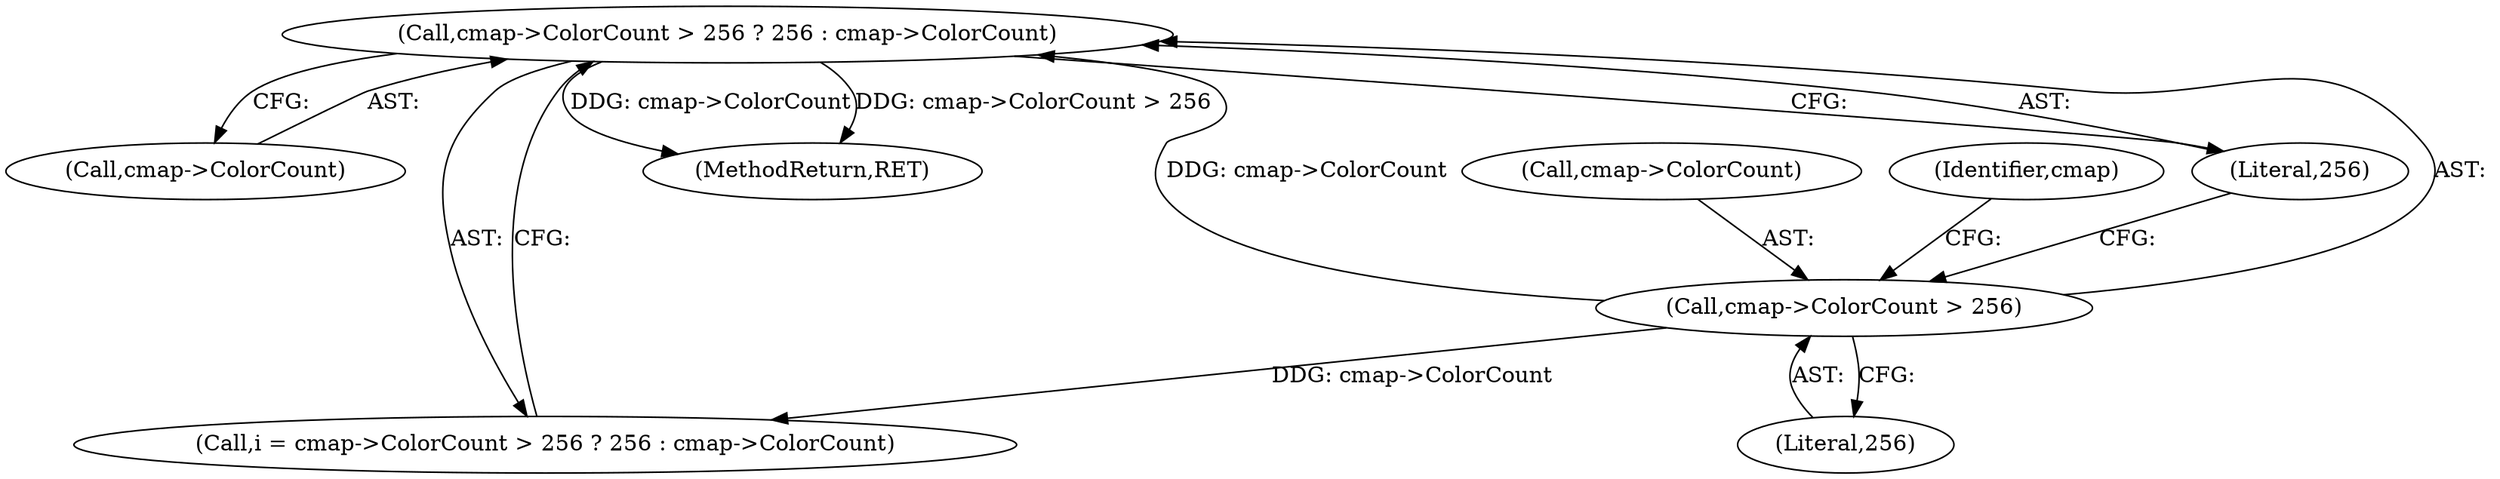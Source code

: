 digraph "0_enlightment_37a96801663b7b4cd3fbe56cc0eb8b6a17e766a8@pointer" {
"1000486" [label="(Call,cmap->ColorCount > 256 ? 256 : cmap->ColorCount)"];
"1000487" [label="(Call,cmap->ColorCount > 256)"];
"1000493" [label="(Call,cmap->ColorCount)"];
"1000492" [label="(Literal,256)"];
"1000487" [label="(Call,cmap->ColorCount > 256)"];
"1000484" [label="(Call,i = cmap->ColorCount > 256 ? 256 : cmap->ColorCount)"];
"1000775" [label="(MethodReturn,RET)"];
"1000488" [label="(Call,cmap->ColorCount)"];
"1000491" [label="(Literal,256)"];
"1000486" [label="(Call,cmap->ColorCount > 256 ? 256 : cmap->ColorCount)"];
"1000494" [label="(Identifier,cmap)"];
"1000486" -> "1000484"  [label="AST: "];
"1000486" -> "1000492"  [label="CFG: "];
"1000486" -> "1000493"  [label="CFG: "];
"1000487" -> "1000486"  [label="AST: "];
"1000492" -> "1000486"  [label="AST: "];
"1000493" -> "1000486"  [label="AST: "];
"1000484" -> "1000486"  [label="CFG: "];
"1000486" -> "1000775"  [label="DDG: cmap->ColorCount"];
"1000486" -> "1000775"  [label="DDG: cmap->ColorCount > 256"];
"1000487" -> "1000486"  [label="DDG: cmap->ColorCount"];
"1000487" -> "1000491"  [label="CFG: "];
"1000488" -> "1000487"  [label="AST: "];
"1000491" -> "1000487"  [label="AST: "];
"1000492" -> "1000487"  [label="CFG: "];
"1000494" -> "1000487"  [label="CFG: "];
"1000487" -> "1000484"  [label="DDG: cmap->ColorCount"];
}
